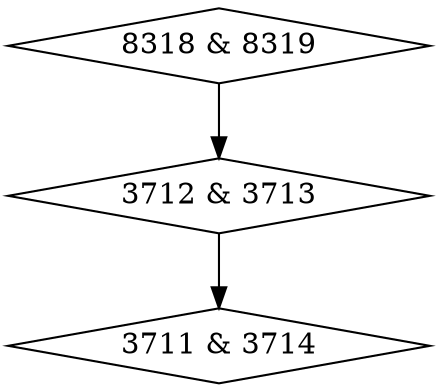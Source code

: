 digraph {
0 [label = "3711 & 3714", shape = diamond];
1 [label = "3712 & 3713", shape = diamond];
2 [label = "8318 & 8319", shape = diamond];
1->0;
2->1;
}
